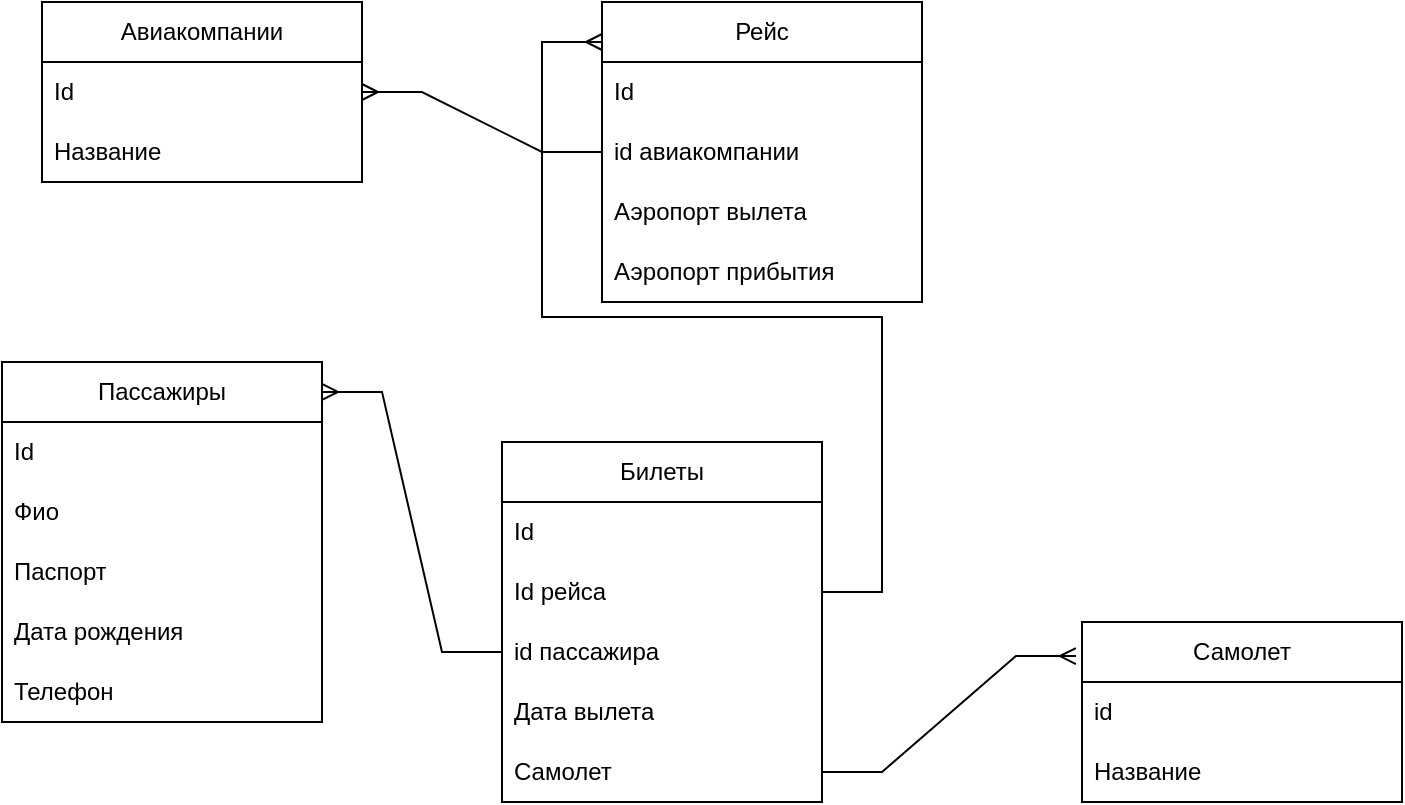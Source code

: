 <mxfile version="22.1.7" type="device">
  <diagram name="Страница — 1" id="wJ-DSIAO4g4qK53YNHYE">
    <mxGraphModel dx="1434" dy="768" grid="1" gridSize="10" guides="1" tooltips="1" connect="1" arrows="1" fold="1" page="1" pageScale="1" pageWidth="827" pageHeight="1169" math="0" shadow="0">
      <root>
        <mxCell id="0" />
        <mxCell id="1" parent="0" />
        <mxCell id="d83ZNrBASqehrX5PuXCq-2" value="Авиакомпании" style="swimlane;fontStyle=0;childLayout=stackLayout;horizontal=1;startSize=30;horizontalStack=0;resizeParent=1;resizeParentMax=0;resizeLast=0;collapsible=1;marginBottom=0;whiteSpace=wrap;html=1;" vertex="1" parent="1">
          <mxGeometry x="80" y="120" width="160" height="90" as="geometry" />
        </mxCell>
        <mxCell id="d83ZNrBASqehrX5PuXCq-4" value="Id" style="text;strokeColor=none;fillColor=none;align=left;verticalAlign=middle;spacingLeft=4;spacingRight=4;overflow=hidden;points=[[0,0.5],[1,0.5]];portConstraint=eastwest;rotatable=0;whiteSpace=wrap;html=1;" vertex="1" parent="d83ZNrBASqehrX5PuXCq-2">
          <mxGeometry y="30" width="160" height="30" as="geometry" />
        </mxCell>
        <mxCell id="d83ZNrBASqehrX5PuXCq-11" value="Название" style="text;strokeColor=none;fillColor=none;align=left;verticalAlign=middle;spacingLeft=4;spacingRight=4;overflow=hidden;points=[[0,0.5],[1,0.5]];portConstraint=eastwest;rotatable=0;whiteSpace=wrap;html=1;" vertex="1" parent="d83ZNrBASqehrX5PuXCq-2">
          <mxGeometry y="60" width="160" height="30" as="geometry" />
        </mxCell>
        <mxCell id="d83ZNrBASqehrX5PuXCq-13" value="Пассажиры" style="swimlane;fontStyle=0;childLayout=stackLayout;horizontal=1;startSize=30;horizontalStack=0;resizeParent=1;resizeParentMax=0;resizeLast=0;collapsible=1;marginBottom=0;whiteSpace=wrap;html=1;" vertex="1" parent="1">
          <mxGeometry x="60" y="300" width="160" height="180" as="geometry" />
        </mxCell>
        <mxCell id="d83ZNrBASqehrX5PuXCq-14" value="Id" style="text;strokeColor=none;fillColor=none;align=left;verticalAlign=middle;spacingLeft=4;spacingRight=4;overflow=hidden;points=[[0,0.5],[1,0.5]];portConstraint=eastwest;rotatable=0;whiteSpace=wrap;html=1;" vertex="1" parent="d83ZNrBASqehrX5PuXCq-13">
          <mxGeometry y="30" width="160" height="30" as="geometry" />
        </mxCell>
        <mxCell id="d83ZNrBASqehrX5PuXCq-15" value="Фио" style="text;strokeColor=none;fillColor=none;align=left;verticalAlign=middle;spacingLeft=4;spacingRight=4;overflow=hidden;points=[[0,0.5],[1,0.5]];portConstraint=eastwest;rotatable=0;whiteSpace=wrap;html=1;" vertex="1" parent="d83ZNrBASqehrX5PuXCq-13">
          <mxGeometry y="60" width="160" height="30" as="geometry" />
        </mxCell>
        <mxCell id="d83ZNrBASqehrX5PuXCq-17" value="Паспорт" style="text;strokeColor=none;fillColor=none;align=left;verticalAlign=middle;spacingLeft=4;spacingRight=4;overflow=hidden;points=[[0,0.5],[1,0.5]];portConstraint=eastwest;rotatable=0;whiteSpace=wrap;html=1;" vertex="1" parent="d83ZNrBASqehrX5PuXCq-13">
          <mxGeometry y="90" width="160" height="30" as="geometry" />
        </mxCell>
        <mxCell id="d83ZNrBASqehrX5PuXCq-18" value="Дата рождения" style="text;strokeColor=none;fillColor=none;align=left;verticalAlign=middle;spacingLeft=4;spacingRight=4;overflow=hidden;points=[[0,0.5],[1,0.5]];portConstraint=eastwest;rotatable=0;whiteSpace=wrap;html=1;" vertex="1" parent="d83ZNrBASqehrX5PuXCq-13">
          <mxGeometry y="120" width="160" height="30" as="geometry" />
        </mxCell>
        <mxCell id="d83ZNrBASqehrX5PuXCq-19" value="Телефон" style="text;strokeColor=none;fillColor=none;align=left;verticalAlign=middle;spacingLeft=4;spacingRight=4;overflow=hidden;points=[[0,0.5],[1,0.5]];portConstraint=eastwest;rotatable=0;whiteSpace=wrap;html=1;" vertex="1" parent="d83ZNrBASqehrX5PuXCq-13">
          <mxGeometry y="150" width="160" height="30" as="geometry" />
        </mxCell>
        <mxCell id="d83ZNrBASqehrX5PuXCq-20" value="Рейс" style="swimlane;fontStyle=0;childLayout=stackLayout;horizontal=1;startSize=30;horizontalStack=0;resizeParent=1;resizeParentMax=0;resizeLast=0;collapsible=1;marginBottom=0;whiteSpace=wrap;html=1;" vertex="1" parent="1">
          <mxGeometry x="360" y="120" width="160" height="150" as="geometry" />
        </mxCell>
        <mxCell id="d83ZNrBASqehrX5PuXCq-21" value="Id" style="text;strokeColor=none;fillColor=none;align=left;verticalAlign=middle;spacingLeft=4;spacingRight=4;overflow=hidden;points=[[0,0.5],[1,0.5]];portConstraint=eastwest;rotatable=0;whiteSpace=wrap;html=1;" vertex="1" parent="d83ZNrBASqehrX5PuXCq-20">
          <mxGeometry y="30" width="160" height="30" as="geometry" />
        </mxCell>
        <mxCell id="d83ZNrBASqehrX5PuXCq-24" value="id авиакомпании" style="text;strokeColor=none;fillColor=none;align=left;verticalAlign=middle;spacingLeft=4;spacingRight=4;overflow=hidden;points=[[0,0.5],[1,0.5]];portConstraint=eastwest;rotatable=0;whiteSpace=wrap;html=1;" vertex="1" parent="d83ZNrBASqehrX5PuXCq-20">
          <mxGeometry y="60" width="160" height="30" as="geometry" />
        </mxCell>
        <mxCell id="d83ZNrBASqehrX5PuXCq-22" value="Аэропорт вылета&amp;nbsp;" style="text;strokeColor=none;fillColor=none;align=left;verticalAlign=middle;spacingLeft=4;spacingRight=4;overflow=hidden;points=[[0,0.5],[1,0.5]];portConstraint=eastwest;rotatable=0;whiteSpace=wrap;html=1;" vertex="1" parent="d83ZNrBASqehrX5PuXCq-20">
          <mxGeometry y="90" width="160" height="30" as="geometry" />
        </mxCell>
        <mxCell id="d83ZNrBASqehrX5PuXCq-23" value="Аэропорт прибытия" style="text;strokeColor=none;fillColor=none;align=left;verticalAlign=middle;spacingLeft=4;spacingRight=4;overflow=hidden;points=[[0,0.5],[1,0.5]];portConstraint=eastwest;rotatable=0;whiteSpace=wrap;html=1;" vertex="1" parent="d83ZNrBASqehrX5PuXCq-20">
          <mxGeometry y="120" width="160" height="30" as="geometry" />
        </mxCell>
        <mxCell id="d83ZNrBASqehrX5PuXCq-29" value="" style="edgeStyle=entityRelationEdgeStyle;fontSize=12;html=1;endArrow=ERmany;rounded=0;exitX=0;exitY=0.5;exitDx=0;exitDy=0;" edge="1" parent="1" source="d83ZNrBASqehrX5PuXCq-24" target="d83ZNrBASqehrX5PuXCq-2">
          <mxGeometry width="100" height="100" relative="1" as="geometry">
            <mxPoint x="310" y="240" as="sourcePoint" />
            <mxPoint x="350" y="160" as="targetPoint" />
            <Array as="points">
              <mxPoint x="240" y="130" />
              <mxPoint x="330" y="150" />
            </Array>
          </mxGeometry>
        </mxCell>
        <mxCell id="d83ZNrBASqehrX5PuXCq-30" value="Билеты" style="swimlane;fontStyle=0;childLayout=stackLayout;horizontal=1;startSize=30;horizontalStack=0;resizeParent=1;resizeParentMax=0;resizeLast=0;collapsible=1;marginBottom=0;whiteSpace=wrap;html=1;" vertex="1" parent="1">
          <mxGeometry x="310" y="340" width="160" height="180" as="geometry" />
        </mxCell>
        <mxCell id="d83ZNrBASqehrX5PuXCq-31" value="Id" style="text;strokeColor=none;fillColor=none;align=left;verticalAlign=middle;spacingLeft=4;spacingRight=4;overflow=hidden;points=[[0,0.5],[1,0.5]];portConstraint=eastwest;rotatable=0;whiteSpace=wrap;html=1;" vertex="1" parent="d83ZNrBASqehrX5PuXCq-30">
          <mxGeometry y="30" width="160" height="30" as="geometry" />
        </mxCell>
        <mxCell id="d83ZNrBASqehrX5PuXCq-32" value="Id рейса" style="text;strokeColor=none;fillColor=none;align=left;verticalAlign=middle;spacingLeft=4;spacingRight=4;overflow=hidden;points=[[0,0.5],[1,0.5]];portConstraint=eastwest;rotatable=0;whiteSpace=wrap;html=1;" vertex="1" parent="d83ZNrBASqehrX5PuXCq-30">
          <mxGeometry y="60" width="160" height="30" as="geometry" />
        </mxCell>
        <mxCell id="d83ZNrBASqehrX5PuXCq-33" value="id пассажира" style="text;strokeColor=none;fillColor=none;align=left;verticalAlign=middle;spacingLeft=4;spacingRight=4;overflow=hidden;points=[[0,0.5],[1,0.5]];portConstraint=eastwest;rotatable=0;whiteSpace=wrap;html=1;" vertex="1" parent="d83ZNrBASqehrX5PuXCq-30">
          <mxGeometry y="90" width="160" height="30" as="geometry" />
        </mxCell>
        <mxCell id="d83ZNrBASqehrX5PuXCq-34" value="Дата вылета" style="text;strokeColor=none;fillColor=none;align=left;verticalAlign=middle;spacingLeft=4;spacingRight=4;overflow=hidden;points=[[0,0.5],[1,0.5]];portConstraint=eastwest;rotatable=0;whiteSpace=wrap;html=1;" vertex="1" parent="d83ZNrBASqehrX5PuXCq-30">
          <mxGeometry y="120" width="160" height="30" as="geometry" />
        </mxCell>
        <mxCell id="d83ZNrBASqehrX5PuXCq-36" value="Самолет" style="text;strokeColor=none;fillColor=none;align=left;verticalAlign=middle;spacingLeft=4;spacingRight=4;overflow=hidden;points=[[0,0.5],[1,0.5]];portConstraint=eastwest;rotatable=0;whiteSpace=wrap;html=1;" vertex="1" parent="d83ZNrBASqehrX5PuXCq-30">
          <mxGeometry y="150" width="160" height="30" as="geometry" />
        </mxCell>
        <mxCell id="d83ZNrBASqehrX5PuXCq-41" style="edgeStyle=orthogonalEdgeStyle;rounded=0;orthogonalLoop=1;jettySize=auto;html=1;exitX=1;exitY=0.5;exitDx=0;exitDy=0;" edge="1" parent="d83ZNrBASqehrX5PuXCq-30" source="d83ZNrBASqehrX5PuXCq-36" target="d83ZNrBASqehrX5PuXCq-36">
          <mxGeometry relative="1" as="geometry" />
        </mxCell>
        <mxCell id="d83ZNrBASqehrX5PuXCq-37" value="Самолет" style="swimlane;fontStyle=0;childLayout=stackLayout;horizontal=1;startSize=30;horizontalStack=0;resizeParent=1;resizeParentMax=0;resizeLast=0;collapsible=1;marginBottom=0;whiteSpace=wrap;html=1;" vertex="1" parent="1">
          <mxGeometry x="600" y="430" width="160" height="90" as="geometry" />
        </mxCell>
        <mxCell id="d83ZNrBASqehrX5PuXCq-38" value="id" style="text;strokeColor=none;fillColor=none;align=left;verticalAlign=middle;spacingLeft=4;spacingRight=4;overflow=hidden;points=[[0,0.5],[1,0.5]];portConstraint=eastwest;rotatable=0;whiteSpace=wrap;html=1;" vertex="1" parent="d83ZNrBASqehrX5PuXCq-37">
          <mxGeometry y="30" width="160" height="30" as="geometry" />
        </mxCell>
        <mxCell id="d83ZNrBASqehrX5PuXCq-39" value="Название" style="text;strokeColor=none;fillColor=none;align=left;verticalAlign=middle;spacingLeft=4;spacingRight=4;overflow=hidden;points=[[0,0.5],[1,0.5]];portConstraint=eastwest;rotatable=0;whiteSpace=wrap;html=1;" vertex="1" parent="d83ZNrBASqehrX5PuXCq-37">
          <mxGeometry y="60" width="160" height="30" as="geometry" />
        </mxCell>
        <mxCell id="d83ZNrBASqehrX5PuXCq-42" value="" style="edgeStyle=entityRelationEdgeStyle;fontSize=12;html=1;endArrow=ERmany;rounded=0;entryX=-0.019;entryY=0.189;entryDx=0;entryDy=0;entryPerimeter=0;exitX=1;exitY=0.5;exitDx=0;exitDy=0;" edge="1" parent="1" source="d83ZNrBASqehrX5PuXCq-36" target="d83ZNrBASqehrX5PuXCq-37">
          <mxGeometry width="100" height="100" relative="1" as="geometry">
            <mxPoint x="550" y="510" as="sourcePoint" />
            <mxPoint x="650" y="410" as="targetPoint" />
          </mxGeometry>
        </mxCell>
        <mxCell id="d83ZNrBASqehrX5PuXCq-43" value="" style="edgeStyle=entityRelationEdgeStyle;fontSize=12;html=1;endArrow=ERmany;rounded=0;entryX=1;entryY=0.083;entryDx=0;entryDy=0;entryPerimeter=0;exitX=0;exitY=0.5;exitDx=0;exitDy=0;" edge="1" parent="1" source="d83ZNrBASqehrX5PuXCq-33" target="d83ZNrBASqehrX5PuXCq-13">
          <mxGeometry width="100" height="100" relative="1" as="geometry">
            <mxPoint x="110" y="640" as="sourcePoint" />
            <mxPoint x="210" y="540" as="targetPoint" />
          </mxGeometry>
        </mxCell>
        <mxCell id="d83ZNrBASqehrX5PuXCq-45" value="" style="edgeStyle=entityRelationEdgeStyle;fontSize=12;html=1;endArrow=ERmany;rounded=0;exitX=1;exitY=0.5;exitDx=0;exitDy=0;" edge="1" parent="1" source="d83ZNrBASqehrX5PuXCq-32">
          <mxGeometry width="100" height="100" relative="1" as="geometry">
            <mxPoint x="480" y="415" as="sourcePoint" />
            <mxPoint x="360" y="140" as="targetPoint" />
          </mxGeometry>
        </mxCell>
      </root>
    </mxGraphModel>
  </diagram>
</mxfile>

